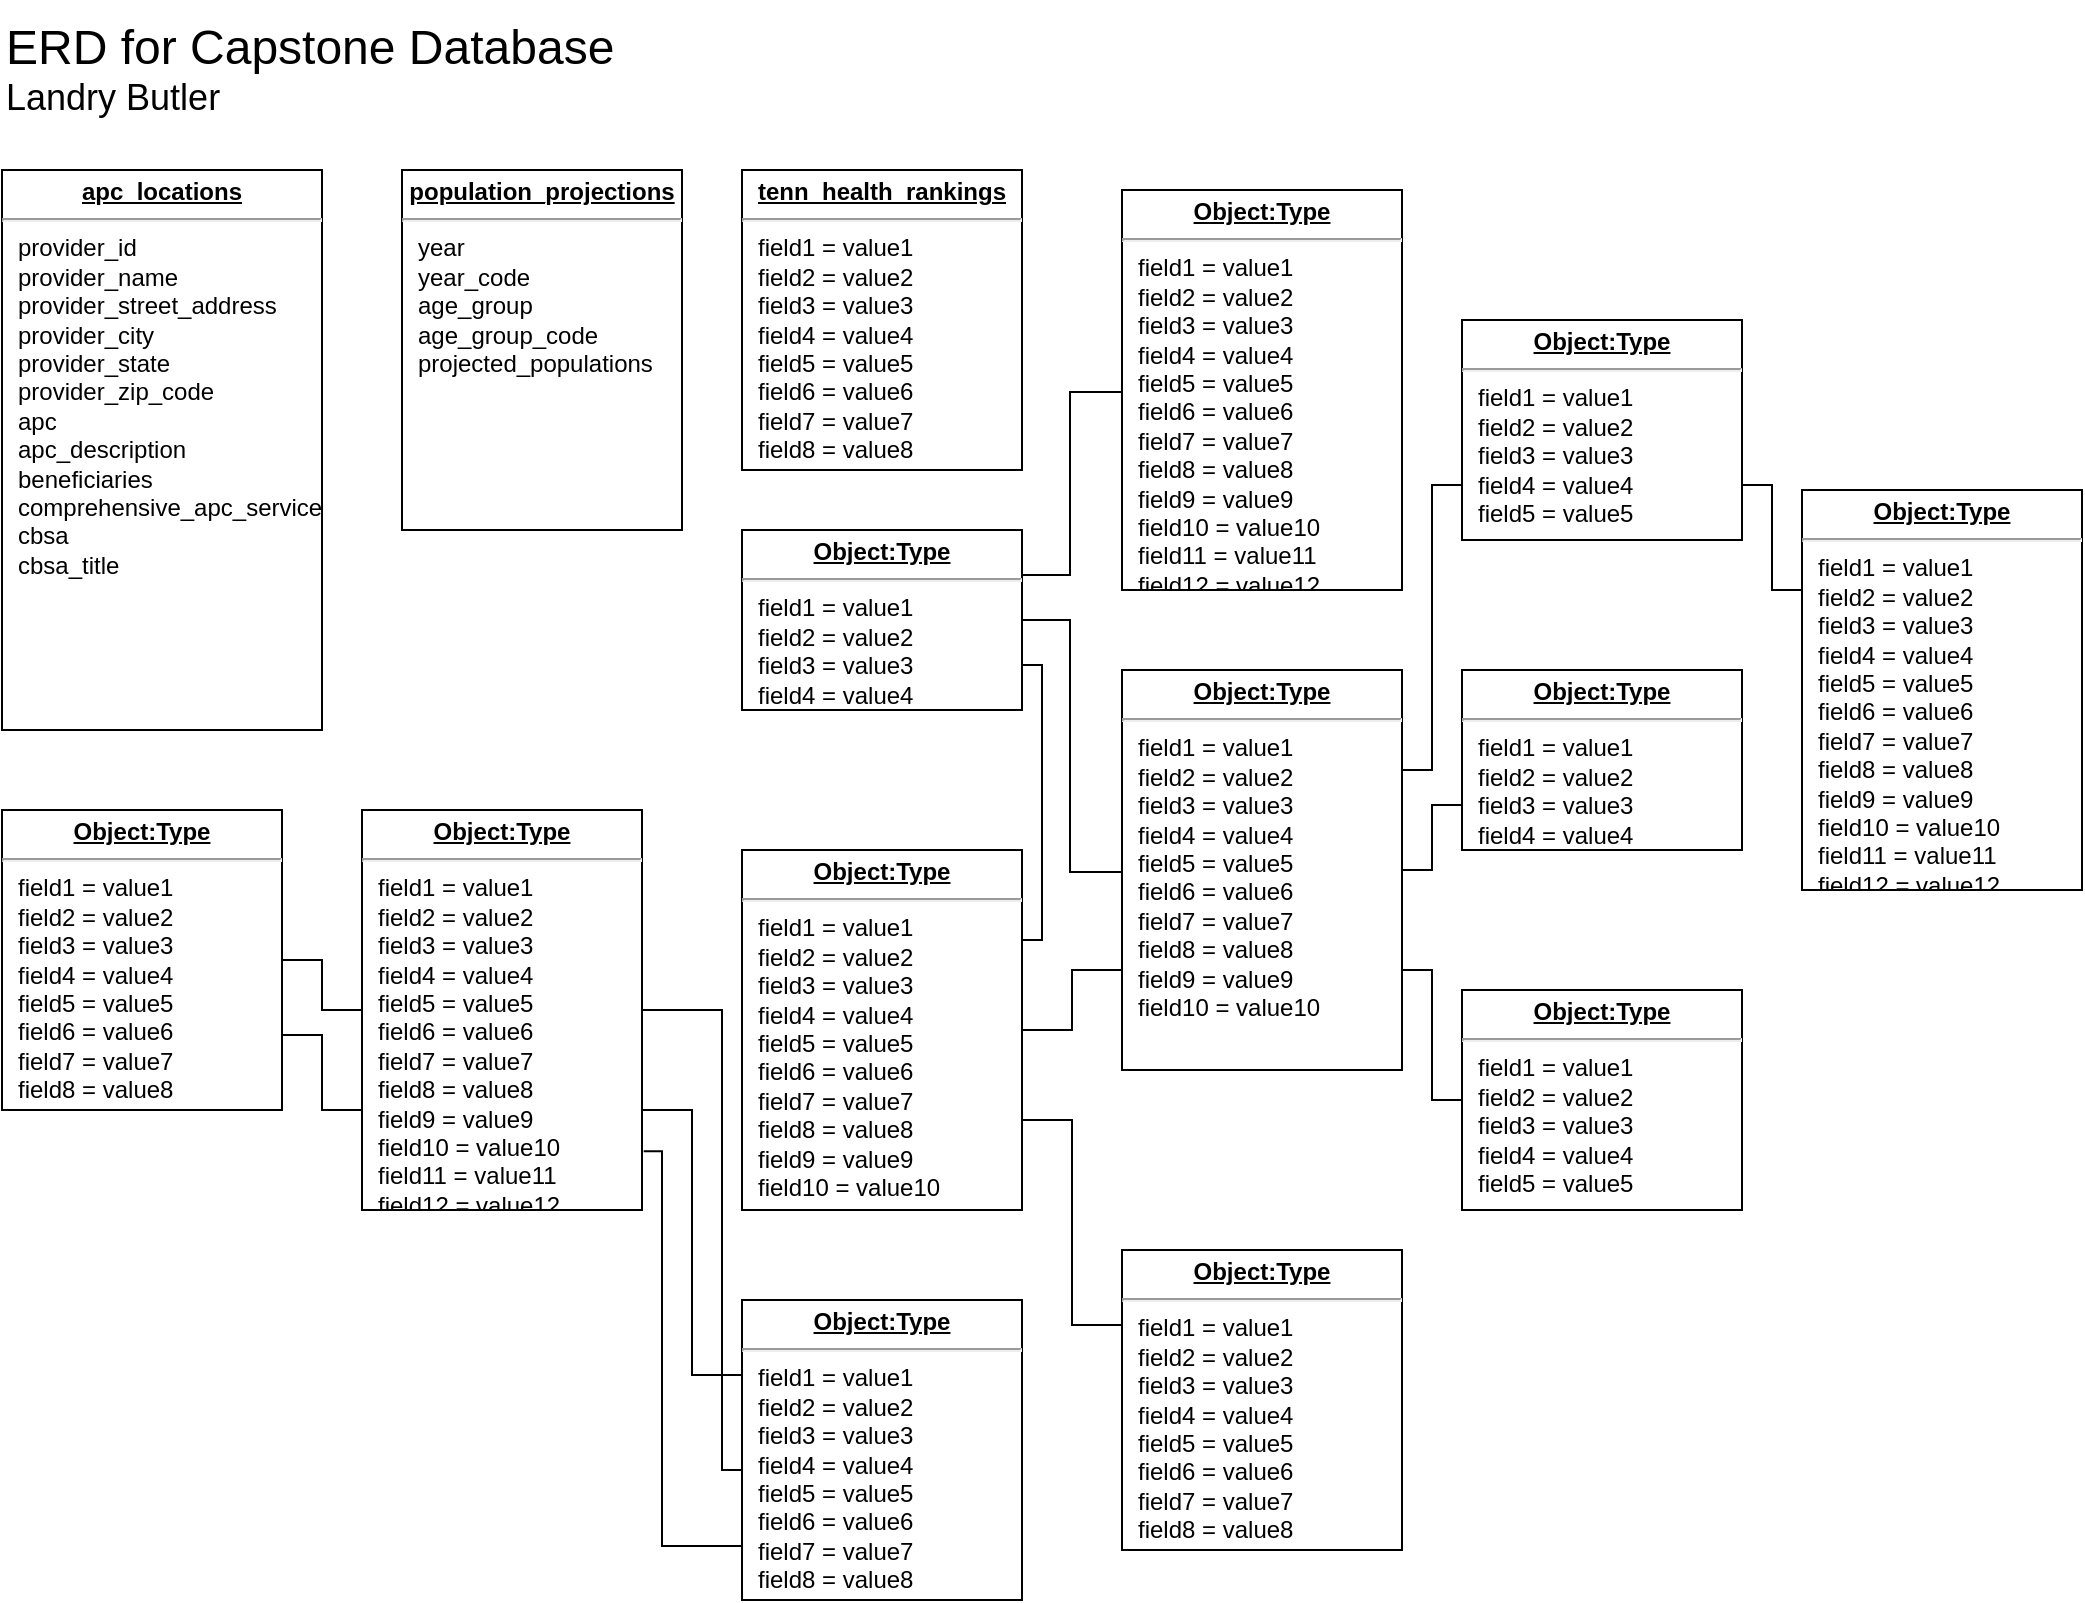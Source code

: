 <mxfile version="12.4.2" type="device" pages="1"><diagram name="Page-1" id="a7904f86-f2b4-8e86-fa97-74104820619b"><mxGraphModel dx="746" dy="580" grid="1" gridSize="10" guides="1" tooltips="1" connect="1" arrows="1" fold="1" page="1" pageScale="1" pageWidth="1100" pageHeight="850" background="#ffffff" math="0" shadow="0"><root><mxCell id="0"/><mxCell id="1" parent="0"/><mxCell id="24794b860abc3c2d-1" value="&lt;p style=&quot;margin: 0px ; margin-top: 4px ; text-align: center ; text-decoration: underline&quot;&gt;&lt;b&gt;apc_locations&lt;/b&gt;&lt;/p&gt;&lt;hr&gt;&lt;p style=&quot;margin: 0px ; margin-left: 8px&quot;&gt;provider_id&lt;/p&gt;&lt;p style=&quot;margin: 0px ; margin-left: 8px&quot;&gt;provider_name&lt;/p&gt;&lt;p style=&quot;margin: 0px ; margin-left: 8px&quot;&gt;provider_street_address&lt;/p&gt;&lt;p style=&quot;margin: 0px ; margin-left: 8px&quot;&gt;provider_city&lt;br&gt;&lt;/p&gt;&lt;p style=&quot;margin: 0px ; margin-left: 8px&quot;&gt;provider_state&lt;br&gt;&lt;/p&gt;&lt;p style=&quot;margin: 0px ; margin-left: 8px&quot;&gt;provider_zip_code&lt;/p&gt;&lt;p style=&quot;margin: 0px ; margin-left: 8px&quot;&gt;apc&lt;/p&gt;&lt;p style=&quot;margin: 0px ; margin-left: 8px&quot;&gt;apc_description&lt;/p&gt;&lt;p style=&quot;margin: 0px ; margin-left: 8px&quot;&gt;beneficiaries&lt;/p&gt;&lt;p style=&quot;margin: 0px ; margin-left: 8px&quot;&gt;comprehensive_apc_services&lt;/p&gt;&lt;p style=&quot;margin: 0px ; margin-left: 8px&quot;&gt;cbsa&lt;/p&gt;&lt;p style=&quot;margin: 0px ; margin-left: 8px&quot;&gt;cbsa_title&lt;/p&gt;" style="verticalAlign=top;align=left;overflow=fill;fontSize=12;fontFamily=Helvetica;html=1;rounded=0;shadow=0;comic=0;labelBackgroundColor=none;strokeWidth=1" parent="1" vertex="1"><mxGeometry x="40" y="125" width="160" height="280" as="geometry"/></mxCell><mxCell id="24794b860abc3c2d-16" value="&lt;p style=&quot;margin: 0px ; margin-top: 4px ; text-align: center ; text-decoration: underline&quot;&gt;&lt;b&gt;Object:Type&lt;/b&gt;&lt;/p&gt;&lt;hr&gt;&lt;p style=&quot;margin: 0px ; margin-left: 8px&quot;&gt;field1 = value1&lt;br&gt;field2 = value2&lt;br&gt;field3 = value3&lt;/p&gt;&lt;p style=&quot;margin: 0px ; margin-left: 8px&quot;&gt;field4 = value4&lt;br&gt;&lt;/p&gt;&lt;p style=&quot;margin: 0px ; margin-left: 8px&quot;&gt;field5 = value5&lt;br&gt;&lt;/p&gt;&lt;p style=&quot;margin: 0px ; margin-left: 8px&quot;&gt;field6 = value6&lt;br&gt;&lt;/p&gt;&lt;p style=&quot;margin: 0px ; margin-left: 8px&quot;&gt;field7 = value7&lt;br&gt;&lt;/p&gt;&lt;p style=&quot;margin: 0px ; margin-left: 8px&quot;&gt;field8 = value8&lt;/p&gt;" style="verticalAlign=top;align=left;overflow=fill;fontSize=12;fontFamily=Helvetica;html=1;rounded=0;shadow=0;comic=0;labelBackgroundColor=none;strokeWidth=1" parent="1" vertex="1"><mxGeometry x="40" y="445" width="140" height="150" as="geometry"/></mxCell><mxCell id="24794b860abc3c2d-17" value="&lt;p style=&quot;margin: 0px ; margin-top: 4px ; text-align: center ; text-decoration: underline&quot;&gt;&lt;b&gt;population_projections&lt;/b&gt;&lt;/p&gt;&lt;hr&gt;&lt;p style=&quot;margin: 0px ; margin-left: 8px&quot;&gt;&lt;span&gt;year&lt;/span&gt;&lt;br&gt;&lt;/p&gt;&lt;p style=&quot;margin: 0px ; margin-left: 8px&quot;&gt;year_code&lt;/p&gt;&lt;p style=&quot;margin: 0px ; margin-left: 8px&quot;&gt;age_group&lt;/p&gt;&lt;p style=&quot;margin: 0px ; margin-left: 8px&quot;&gt;age_group_code&lt;/p&gt;&lt;p style=&quot;margin: 0px ; margin-left: 8px&quot;&gt;projected_populations&lt;/p&gt;" style="verticalAlign=top;align=left;overflow=fill;fontSize=12;fontFamily=Helvetica;html=1;rounded=0;shadow=0;comic=0;labelBackgroundColor=none;strokeWidth=1" parent="1" vertex="1"><mxGeometry x="240" y="125" width="140" height="180" as="geometry"/></mxCell><mxCell id="24794b860abc3c2d-37" style="edgeStyle=orthogonalEdgeStyle;rounded=0;html=1;exitX=0;exitY=0.75;entryX=1;entryY=0.75;labelBackgroundColor=none;endArrow=none;endFill=0;endSize=8;fontFamily=Verdana;fontSize=12;align=left;" parent="1" source="24794b860abc3c2d-18" target="24794b860abc3c2d-16" edge="1"><mxGeometry relative="1" as="geometry"/></mxCell><mxCell id="24794b860abc3c2d-38" style="edgeStyle=orthogonalEdgeStyle;rounded=0;html=1;exitX=0;exitY=0.5;entryX=1;entryY=0.5;labelBackgroundColor=none;endArrow=none;endFill=0;endSize=8;fontFamily=Verdana;fontSize=12;align=left;" parent="1" source="24794b860abc3c2d-18" target="24794b860abc3c2d-16" edge="1"><mxGeometry relative="1" as="geometry"/></mxCell><mxCell id="24794b860abc3c2d-18" value="&lt;p style=&quot;margin: 0px ; margin-top: 4px ; text-align: center ; text-decoration: underline&quot;&gt;&lt;b&gt;Object:Type&lt;/b&gt;&lt;/p&gt;&lt;hr&gt;&lt;p style=&quot;margin: 0px ; margin-left: 8px&quot;&gt;field1 = value1&lt;br&gt;field2 = value2&lt;br&gt;field3 = value3&lt;/p&gt;&lt;p style=&quot;margin: 0px ; margin-left: 8px&quot;&gt;field4 = value4&lt;br&gt;&lt;/p&gt;&lt;p style=&quot;margin: 0px ; margin-left: 8px&quot;&gt;field5 = value5&lt;br&gt;&lt;/p&gt;&lt;p style=&quot;margin: 0px ; margin-left: 8px&quot;&gt;field6 = value6&lt;br&gt;&lt;/p&gt;&lt;p style=&quot;margin: 0px ; margin-left: 8px&quot;&gt;field7 = value7&lt;br&gt;&lt;/p&gt;&lt;p style=&quot;margin: 0px ; margin-left: 8px&quot;&gt;field8 = value8&lt;br&gt;&lt;/p&gt;&lt;p style=&quot;margin: 0px ; margin-left: 8px&quot;&gt;field9 = value9&lt;br&gt;&lt;/p&gt;&lt;p style=&quot;margin: 0px ; margin-left: 8px&quot;&gt;field10 = value10&lt;br&gt;&lt;/p&gt;&lt;p style=&quot;margin: 0px ; margin-left: 8px&quot;&gt;field11 = value11&lt;br&gt;&lt;/p&gt;&lt;p style=&quot;margin: 0px ; margin-left: 8px&quot;&gt;field12 = value12&lt;/p&gt;" style="verticalAlign=top;align=left;overflow=fill;fontSize=12;fontFamily=Helvetica;html=1;rounded=0;shadow=0;comic=0;labelBackgroundColor=none;strokeWidth=1" parent="1" vertex="1"><mxGeometry x="220" y="445" width="140" height="200" as="geometry"/></mxCell><mxCell id="24794b860abc3c2d-19" value="&lt;p style=&quot;margin: 0px ; margin-top: 4px ; text-align: center ; text-decoration: underline&quot;&gt;&lt;b&gt;tenn_health_rankings&lt;/b&gt;&lt;/p&gt;&lt;hr&gt;&lt;p style=&quot;margin: 0px ; margin-left: 8px&quot;&gt;field1 = value1&lt;br&gt;field2 = value2&lt;br&gt;field3 = value3&lt;/p&gt;&lt;p style=&quot;margin: 0px ; margin-left: 8px&quot;&gt;field4 = value4&lt;br&gt;&lt;/p&gt;&lt;p style=&quot;margin: 0px ; margin-left: 8px&quot;&gt;field5 = value5&lt;br&gt;&lt;/p&gt;&lt;p style=&quot;margin: 0px ; margin-left: 8px&quot;&gt;field6 = value6&lt;br&gt;&lt;/p&gt;&lt;p style=&quot;margin: 0px ; margin-left: 8px&quot;&gt;field7 = value7&lt;br&gt;&lt;/p&gt;&lt;p style=&quot;margin: 0px ; margin-left: 8px&quot;&gt;field8 = value8&lt;/p&gt;" style="verticalAlign=top;align=left;overflow=fill;fontSize=12;fontFamily=Helvetica;html=1;rounded=0;shadow=0;comic=0;labelBackgroundColor=none;strokeWidth=1" parent="1" vertex="1"><mxGeometry x="410" y="125" width="140" height="150" as="geometry"/></mxCell><mxCell id="24794b860abc3c2d-32" style="edgeStyle=orthogonalEdgeStyle;rounded=0;html=1;labelBackgroundColor=none;endArrow=none;endFill=0;endSize=8;fontFamily=Verdana;fontSize=12;align=left;exitX=1;exitY=0.5;" parent="1" source="24794b860abc3c2d-20" target="24794b860abc3c2d-24" edge="1"><mxGeometry relative="1" as="geometry"><Array as="points"><mxPoint x="574" y="350"/><mxPoint x="574" y="476"/></Array></mxGeometry></mxCell><mxCell id="24794b860abc3c2d-20" value="&lt;p style=&quot;margin: 0px ; margin-top: 4px ; text-align: center ; text-decoration: underline&quot;&gt;&lt;b&gt;Object:Type&lt;/b&gt;&lt;/p&gt;&lt;hr&gt;&lt;p style=&quot;margin: 0px ; margin-left: 8px&quot;&gt;field1 = value1&lt;br&gt;field2 = value2&lt;br&gt;field3 = value3&lt;/p&gt;&lt;p style=&quot;margin: 0px ; margin-left: 8px&quot;&gt;field4 = value4&lt;/p&gt;" style="verticalAlign=top;align=left;overflow=fill;fontSize=12;fontFamily=Helvetica;html=1;rounded=0;shadow=0;comic=0;labelBackgroundColor=none;strokeWidth=1" parent="1" vertex="1"><mxGeometry x="410" y="305" width="140" height="90" as="geometry"/></mxCell><mxCell id="24794b860abc3c2d-33" style="edgeStyle=orthogonalEdgeStyle;rounded=0;html=1;exitX=1;exitY=0.5;entryX=0;entryY=0.75;labelBackgroundColor=none;endArrow=none;endFill=0;endSize=8;fontFamily=Verdana;fontSize=12;align=left;" parent="1" source="24794b860abc3c2d-21" target="24794b860abc3c2d-24" edge="1"><mxGeometry relative="1" as="geometry"><Array as="points"><mxPoint x="575" y="555"/><mxPoint x="575" y="525"/></Array></mxGeometry></mxCell><mxCell id="24794b860abc3c2d-35" style="edgeStyle=orthogonalEdgeStyle;rounded=0;html=1;exitX=1;exitY=0.25;entryX=1;entryY=0.75;labelBackgroundColor=none;endArrow=none;endFill=0;endSize=8;fontFamily=Verdana;fontSize=12;align=left;" parent="1" source="24794b860abc3c2d-21" target="24794b860abc3c2d-20" edge="1"><mxGeometry relative="1" as="geometry"/></mxCell><mxCell id="24794b860abc3c2d-21" value="&lt;p style=&quot;margin: 0px ; margin-top: 4px ; text-align: center ; text-decoration: underline&quot;&gt;&lt;b&gt;Object:Type&lt;/b&gt;&lt;/p&gt;&lt;hr&gt;&lt;p style=&quot;margin: 0px ; margin-left: 8px&quot;&gt;field1 = value1&lt;br&gt;field2 = value2&lt;br&gt;field3 = value3&lt;/p&gt;&lt;p style=&quot;margin: 0px ; margin-left: 8px&quot;&gt;field4 = value4&lt;br&gt;&lt;/p&gt;&lt;p style=&quot;margin: 0px ; margin-left: 8px&quot;&gt;field5 = value5&lt;br&gt;&lt;/p&gt;&lt;p style=&quot;margin: 0px ; margin-left: 8px&quot;&gt;field6 = value6&lt;br&gt;&lt;/p&gt;&lt;p style=&quot;margin: 0px ; margin-left: 8px&quot;&gt;field7 = value7&lt;br&gt;&lt;/p&gt;&lt;p style=&quot;margin: 0px ; margin-left: 8px&quot;&gt;field8 = value8&lt;br&gt;&lt;/p&gt;&lt;p style=&quot;margin: 0px ; margin-left: 8px&quot;&gt;field9 = value9&lt;br&gt;&lt;/p&gt;&lt;p style=&quot;margin: 0px ; margin-left: 8px&quot;&gt;field10 = value10&lt;/p&gt;" style="verticalAlign=top;align=left;overflow=fill;fontSize=12;fontFamily=Helvetica;html=1;rounded=0;shadow=0;comic=0;labelBackgroundColor=none;strokeWidth=1" parent="1" vertex="1"><mxGeometry x="410" y="465" width="140" height="180" as="geometry"/></mxCell><mxCell id="24794b860abc3c2d-47" style="edgeStyle=orthogonalEdgeStyle;rounded=0;html=1;exitX=0;exitY=0.25;entryX=1;entryY=0.75;labelBackgroundColor=none;endArrow=none;endFill=0;endSize=8;fontFamily=Verdana;fontSize=12;align=left;" parent="1" source="24794b860abc3c2d-22" target="24794b860abc3c2d-18" edge="1"><mxGeometry relative="1" as="geometry"/></mxCell><mxCell id="24794b860abc3c2d-50" style="edgeStyle=orthogonalEdgeStyle;rounded=0;html=1;exitX=0;exitY=0.75;entryX=1.006;entryY=0.853;entryPerimeter=0;labelBackgroundColor=none;endArrow=none;endFill=0;endSize=8;fontFamily=Verdana;fontSize=12;align=left;" parent="1" source="24794b860abc3c2d-22" target="24794b860abc3c2d-18" edge="1"><mxGeometry relative="1" as="geometry"><Array as="points"><mxPoint x="370" y="813"/><mxPoint x="370" y="615"/></Array></mxGeometry></mxCell><mxCell id="24794b860abc3c2d-51" style="edgeStyle=orthogonalEdgeStyle;rounded=0;html=1;exitX=0;exitY=0.5;entryX=1;entryY=0.5;labelBackgroundColor=none;endArrow=none;endFill=0;endSize=8;fontFamily=Verdana;fontSize=12;align=left;" parent="1" source="24794b860abc3c2d-22" target="24794b860abc3c2d-18" edge="1"><mxGeometry relative="1" as="geometry"><Array as="points"><mxPoint x="400" y="775"/><mxPoint x="400" y="545"/></Array></mxGeometry></mxCell><mxCell id="24794b860abc3c2d-22" value="&lt;p style=&quot;margin: 0px ; margin-top: 4px ; text-align: center ; text-decoration: underline&quot;&gt;&lt;b&gt;Object:Type&lt;/b&gt;&lt;/p&gt;&lt;hr&gt;&lt;p style=&quot;margin: 0px ; margin-left: 8px&quot;&gt;field1 = value1&lt;br&gt;field2 = value2&lt;br&gt;field3 = value3&lt;/p&gt;&lt;p style=&quot;margin: 0px ; margin-left: 8px&quot;&gt;field4 = value4&lt;br&gt;&lt;/p&gt;&lt;p style=&quot;margin: 0px ; margin-left: 8px&quot;&gt;field5 = value5&lt;br&gt;&lt;/p&gt;&lt;p style=&quot;margin: 0px ; margin-left: 8px&quot;&gt;field6 = value6&lt;br&gt;&lt;/p&gt;&lt;p style=&quot;margin: 0px ; margin-left: 8px&quot;&gt;field7 = value7&lt;br&gt;&lt;/p&gt;&lt;p style=&quot;margin: 0px ; margin-left: 8px&quot;&gt;field8 = value8&lt;/p&gt;" style="verticalAlign=top;align=left;overflow=fill;fontSize=12;fontFamily=Helvetica;html=1;rounded=0;shadow=0;comic=0;labelBackgroundColor=none;strokeWidth=1" parent="1" vertex="1"><mxGeometry x="410" y="690" width="140" height="150" as="geometry"/></mxCell><mxCell id="24794b860abc3c2d-31" style="edgeStyle=orthogonalEdgeStyle;rounded=0;html=1;labelBackgroundColor=none;endArrow=none;endFill=0;endSize=8;fontFamily=Verdana;fontSize=12;align=left;entryX=1;entryY=0.25;" parent="1" source="24794b860abc3c2d-23" target="24794b860abc3c2d-20" edge="1"><mxGeometry relative="1" as="geometry"><Array as="points"><mxPoint x="574" y="236"/><mxPoint x="574" y="327"/></Array></mxGeometry></mxCell><mxCell id="24794b860abc3c2d-23" value="&lt;p style=&quot;margin: 0px ; margin-top: 4px ; text-align: center ; text-decoration: underline&quot;&gt;&lt;b&gt;Object:Type&lt;/b&gt;&lt;/p&gt;&lt;hr&gt;&lt;p style=&quot;margin: 0px ; margin-left: 8px&quot;&gt;field1 = value1&lt;br&gt;field2 = value2&lt;br&gt;field3 = value3&lt;/p&gt;&lt;p style=&quot;margin: 0px ; margin-left: 8px&quot;&gt;field4 = value4&lt;br&gt;&lt;/p&gt;&lt;p style=&quot;margin: 0px ; margin-left: 8px&quot;&gt;field5 = value5&lt;br&gt;&lt;/p&gt;&lt;p style=&quot;margin: 0px ; margin-left: 8px&quot;&gt;field6 = value6&lt;br&gt;&lt;/p&gt;&lt;p style=&quot;margin: 0px ; margin-left: 8px&quot;&gt;field7 = value7&lt;br&gt;&lt;/p&gt;&lt;p style=&quot;margin: 0px ; margin-left: 8px&quot;&gt;field8 = value8&lt;br&gt;&lt;/p&gt;&lt;p style=&quot;margin: 0px ; margin-left: 8px&quot;&gt;field9 = value9&lt;br&gt;&lt;/p&gt;&lt;p style=&quot;margin: 0px ; margin-left: 8px&quot;&gt;field10 = value10&lt;br&gt;&lt;/p&gt;&lt;p style=&quot;margin: 0px ; margin-left: 8px&quot;&gt;field11 = value11&lt;br&gt;&lt;/p&gt;&lt;p style=&quot;margin: 0px ; margin-left: 8px&quot;&gt;field12 = value12&lt;/p&gt;" style="verticalAlign=top;align=left;overflow=fill;fontSize=12;fontFamily=Helvetica;html=1;rounded=0;shadow=0;comic=0;labelBackgroundColor=none;strokeWidth=1" parent="1" vertex="1"><mxGeometry x="600" y="135" width="140" height="200" as="geometry"/></mxCell><mxCell id="24794b860abc3c2d-44" style="edgeStyle=orthogonalEdgeStyle;rounded=0;html=1;exitX=1;exitY=0.25;entryX=0;entryY=0.75;labelBackgroundColor=none;endArrow=none;endFill=0;endSize=8;fontFamily=Verdana;fontSize=12;align=left;" parent="1" source="24794b860abc3c2d-24" target="24794b860abc3c2d-26" edge="1"><mxGeometry relative="1" as="geometry"/></mxCell><mxCell id="24794b860abc3c2d-45" style="edgeStyle=orthogonalEdgeStyle;rounded=0;html=1;exitX=1;exitY=0.5;entryX=0;entryY=0.75;labelBackgroundColor=none;endArrow=none;endFill=0;endSize=8;fontFamily=Verdana;fontSize=12;align=left;" parent="1" source="24794b860abc3c2d-24" target="24794b860abc3c2d-27" edge="1"><mxGeometry relative="1" as="geometry"/></mxCell><mxCell id="24794b860abc3c2d-46" style="edgeStyle=orthogonalEdgeStyle;rounded=0;html=1;exitX=1;exitY=0.75;entryX=0;entryY=0.5;labelBackgroundColor=none;endArrow=none;endFill=0;endSize=8;fontFamily=Verdana;fontSize=12;align=left;" parent="1" source="24794b860abc3c2d-24" target="24794b860abc3c2d-28" edge="1"><mxGeometry relative="1" as="geometry"/></mxCell><mxCell id="24794b860abc3c2d-24" value="&lt;p style=&quot;margin: 0px ; margin-top: 4px ; text-align: center ; text-decoration: underline&quot;&gt;&lt;b&gt;Object:Type&lt;/b&gt;&lt;/p&gt;&lt;hr&gt;&lt;p style=&quot;margin: 0px ; margin-left: 8px&quot;&gt;field1 = value1&lt;br&gt;field2 = value2&lt;br&gt;field3 = value3&lt;/p&gt;&lt;p style=&quot;margin: 0px ; margin-left: 8px&quot;&gt;field4 = value4&lt;br&gt;&lt;/p&gt;&lt;p style=&quot;margin: 0px ; margin-left: 8px&quot;&gt;field5 = value5&lt;br&gt;&lt;/p&gt;&lt;p style=&quot;margin: 0px ; margin-left: 8px&quot;&gt;field6 = value6&lt;br&gt;&lt;/p&gt;&lt;p style=&quot;margin: 0px ; margin-left: 8px&quot;&gt;field7 = value7&lt;br&gt;&lt;/p&gt;&lt;p style=&quot;margin: 0px ; margin-left: 8px&quot;&gt;field8 = value8&lt;br&gt;&lt;/p&gt;&lt;p style=&quot;margin: 0px ; margin-left: 8px&quot;&gt;field9 = value9&lt;br&gt;&lt;/p&gt;&lt;p style=&quot;margin: 0px ; margin-left: 8px&quot;&gt;field10 = value10&lt;/p&gt;" style="verticalAlign=top;align=left;overflow=fill;fontSize=12;fontFamily=Helvetica;html=1;rounded=0;shadow=0;comic=0;labelBackgroundColor=none;strokeWidth=1" parent="1" vertex="1"><mxGeometry x="600" y="375" width="140" height="200" as="geometry"/></mxCell><mxCell id="24794b860abc3c2d-49" style="edgeStyle=orthogonalEdgeStyle;rounded=0;html=1;exitX=0;exitY=0.25;entryX=1;entryY=0.75;labelBackgroundColor=none;endArrow=none;endFill=0;endSize=8;fontFamily=Verdana;fontSize=12;align=left;" parent="1" source="24794b860abc3c2d-25" target="24794b860abc3c2d-21" edge="1"><mxGeometry relative="1" as="geometry"/></mxCell><mxCell id="24794b860abc3c2d-25" value="&lt;p style=&quot;margin: 0px ; margin-top: 4px ; text-align: center ; text-decoration: underline&quot;&gt;&lt;b&gt;Object:Type&lt;/b&gt;&lt;/p&gt;&lt;hr&gt;&lt;p style=&quot;margin: 0px ; margin-left: 8px&quot;&gt;field1 = value1&lt;br&gt;field2 = value2&lt;br&gt;field3 = value3&lt;/p&gt;&lt;p style=&quot;margin: 0px ; margin-left: 8px&quot;&gt;field4 = value4&lt;br&gt;&lt;/p&gt;&lt;p style=&quot;margin: 0px ; margin-left: 8px&quot;&gt;field5 = value5&lt;br&gt;&lt;/p&gt;&lt;p style=&quot;margin: 0px ; margin-left: 8px&quot;&gt;field6 = value6&lt;br&gt;&lt;/p&gt;&lt;p style=&quot;margin: 0px ; margin-left: 8px&quot;&gt;field7 = value7&lt;br&gt;&lt;/p&gt;&lt;p style=&quot;margin: 0px ; margin-left: 8px&quot;&gt;field8 = value8&lt;/p&gt;" style="verticalAlign=top;align=left;overflow=fill;fontSize=12;fontFamily=Helvetica;html=1;rounded=0;shadow=0;comic=0;labelBackgroundColor=none;strokeWidth=1" parent="1" vertex="1"><mxGeometry x="600" y="665" width="140" height="150" as="geometry"/></mxCell><mxCell id="24794b860abc3c2d-43" style="edgeStyle=orthogonalEdgeStyle;rounded=0;html=1;exitX=1;exitY=0.75;entryX=0;entryY=0.25;labelBackgroundColor=none;endArrow=none;endFill=0;endSize=8;fontFamily=Verdana;fontSize=12;align=left;" parent="1" source="24794b860abc3c2d-26" target="24794b860abc3c2d-29" edge="1"><mxGeometry relative="1" as="geometry"/></mxCell><mxCell id="24794b860abc3c2d-26" value="&lt;p style=&quot;margin: 0px ; margin-top: 4px ; text-align: center ; text-decoration: underline&quot;&gt;&lt;b&gt;Object:Type&lt;/b&gt;&lt;/p&gt;&lt;hr&gt;&lt;p style=&quot;margin: 0px ; margin-left: 8px&quot;&gt;field1 = value1&lt;br&gt;field2 = value2&lt;br&gt;field3 = value3&lt;/p&gt;&lt;p style=&quot;margin: 0px ; margin-left: 8px&quot;&gt;field4 = value4&lt;br&gt;&lt;/p&gt;&lt;p style=&quot;margin: 0px ; margin-left: 8px&quot;&gt;field5 = value5&lt;/p&gt;" style="verticalAlign=top;align=left;overflow=fill;fontSize=12;fontFamily=Helvetica;html=1;rounded=0;shadow=0;comic=0;labelBackgroundColor=none;strokeWidth=1" parent="1" vertex="1"><mxGeometry x="770" y="200" width="140" height="110" as="geometry"/></mxCell><mxCell id="24794b860abc3c2d-27" value="&lt;p style=&quot;margin: 0px ; margin-top: 4px ; text-align: center ; text-decoration: underline&quot;&gt;&lt;b&gt;Object:Type&lt;/b&gt;&lt;/p&gt;&lt;hr&gt;&lt;p style=&quot;margin: 0px ; margin-left: 8px&quot;&gt;field1 = value1&lt;br&gt;field2 = value2&lt;br&gt;field3 = value3&lt;/p&gt;&lt;p style=&quot;margin: 0px ; margin-left: 8px&quot;&gt;field4 = value4&lt;/p&gt;" style="verticalAlign=top;align=left;overflow=fill;fontSize=12;fontFamily=Helvetica;html=1;rounded=0;shadow=0;comic=0;labelBackgroundColor=none;strokeWidth=1" parent="1" vertex="1"><mxGeometry x="770" y="375" width="140" height="90" as="geometry"/></mxCell><mxCell id="24794b860abc3c2d-28" value="&lt;p style=&quot;margin: 0px ; margin-top: 4px ; text-align: center ; text-decoration: underline&quot;&gt;&lt;b&gt;Object:Type&lt;/b&gt;&lt;/p&gt;&lt;hr&gt;&lt;p style=&quot;margin: 0px ; margin-left: 8px&quot;&gt;field1 = value1&lt;br&gt;field2 = value2&lt;br&gt;field3 = value3&lt;/p&gt;&lt;p style=&quot;margin: 0px ; margin-left: 8px&quot;&gt;field4 = value4&lt;br&gt;&lt;/p&gt;&lt;p style=&quot;margin: 0px ; margin-left: 8px&quot;&gt;field5 = value5&lt;/p&gt;" style="verticalAlign=top;align=left;overflow=fill;fontSize=12;fontFamily=Helvetica;html=1;rounded=0;shadow=0;comic=0;labelBackgroundColor=none;strokeWidth=1" parent="1" vertex="1"><mxGeometry x="770" y="535" width="140" height="110" as="geometry"/></mxCell><mxCell id="24794b860abc3c2d-29" value="&lt;p style=&quot;margin: 0px ; margin-top: 4px ; text-align: center ; text-decoration: underline&quot;&gt;&lt;b&gt;Object:Type&lt;/b&gt;&lt;/p&gt;&lt;hr&gt;&lt;p style=&quot;margin: 0px ; margin-left: 8px&quot;&gt;field1 = value1&lt;br&gt;field2 = value2&lt;br&gt;field3 = value3&lt;/p&gt;&lt;p style=&quot;margin: 0px ; margin-left: 8px&quot;&gt;field4 = value4&lt;br&gt;&lt;/p&gt;&lt;p style=&quot;margin: 0px ; margin-left: 8px&quot;&gt;field5 = value5&lt;br&gt;&lt;/p&gt;&lt;p style=&quot;margin: 0px ; margin-left: 8px&quot;&gt;field6 = value6&lt;br&gt;&lt;/p&gt;&lt;p style=&quot;margin: 0px ; margin-left: 8px&quot;&gt;field7 = value7&lt;br&gt;&lt;/p&gt;&lt;p style=&quot;margin: 0px ; margin-left: 8px&quot;&gt;field8 = value8&lt;br&gt;&lt;/p&gt;&lt;p style=&quot;margin: 0px ; margin-left: 8px&quot;&gt;field9 = value9&lt;br&gt;&lt;/p&gt;&lt;p style=&quot;margin: 0px ; margin-left: 8px&quot;&gt;field10 = value10&lt;br&gt;&lt;/p&gt;&lt;p style=&quot;margin: 0px ; margin-left: 8px&quot;&gt;field11 = value11&lt;br&gt;&lt;/p&gt;&lt;p style=&quot;margin: 0px ; margin-left: 8px&quot;&gt;field12 = value12&lt;/p&gt;" style="verticalAlign=top;align=left;overflow=fill;fontSize=12;fontFamily=Helvetica;html=1;rounded=0;shadow=0;comic=0;labelBackgroundColor=none;strokeWidth=1" parent="1" vertex="1"><mxGeometry x="940" y="285" width="140" height="200" as="geometry"/></mxCell><mxCell id="K6u3iRg9eaWIpctEBa7_-1" value="&lt;div&gt;&lt;span style=&quot;font-size: 24px&quot;&gt;ERD for Capstone Database&lt;/span&gt;&lt;/div&gt;&lt;font size=&quot;1&quot;&gt;&lt;div&gt;&lt;span style=&quot;font-size: 18px&quot;&gt;Landry Butler&lt;/span&gt;&lt;/div&gt;&lt;/font&gt;" style="text;html=1;strokeColor=none;fillColor=none;align=left;verticalAlign=middle;whiteSpace=wrap;rounded=0;" vertex="1" parent="1"><mxGeometry x="40" y="40" width="360" height="70" as="geometry"/></mxCell></root></mxGraphModel></diagram></mxfile>